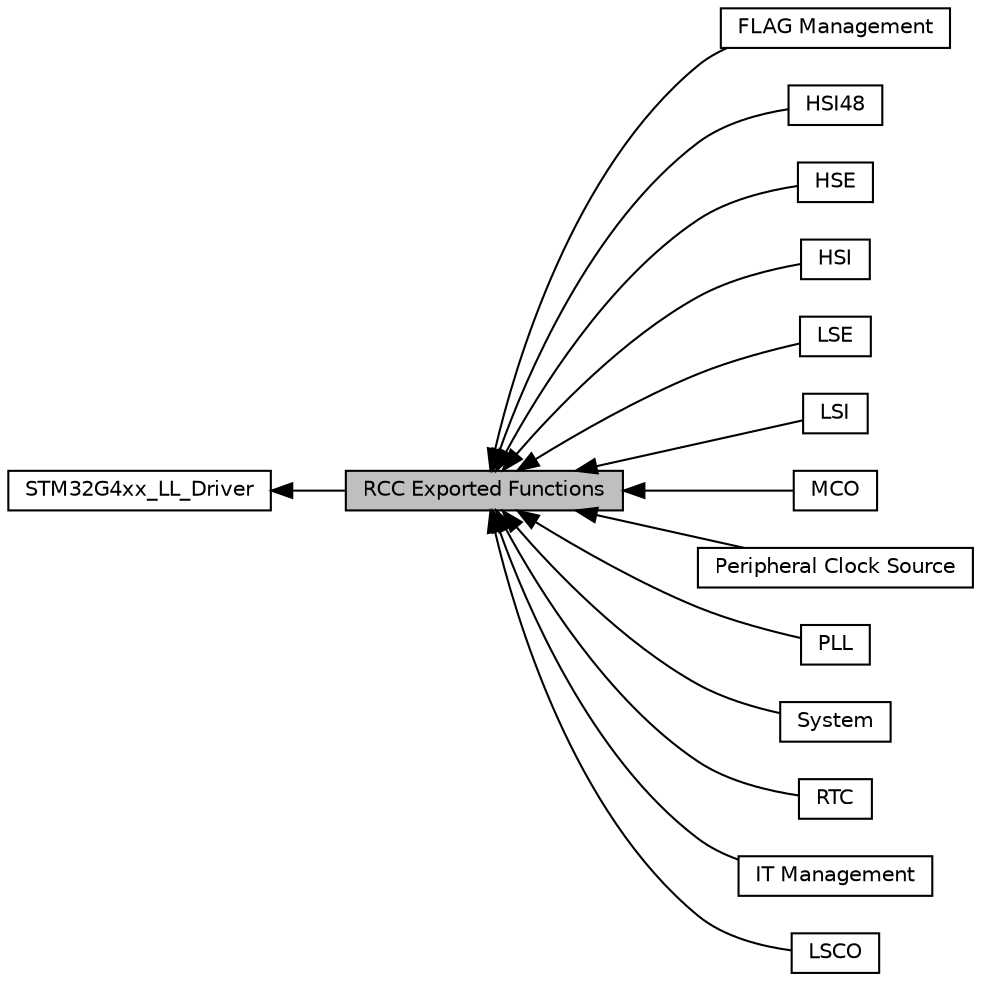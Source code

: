 digraph "RCC Exported Functions"
{
  edge [fontname="Helvetica",fontsize="10",labelfontname="Helvetica",labelfontsize="10"];
  node [fontname="Helvetica",fontsize="10",shape=box];
  rankdir=LR;
  Node14 [label="FLAG Management",height=0.2,width=0.4,color="black", fillcolor="white", style="filled",URL="$group__RCC__LL__EF__FLAG__Management.html",tooltip=" "];
  Node5 [label="HSI48",height=0.2,width=0.4,color="black", fillcolor="white", style="filled",URL="$group__RCC__LL__EF__HSI48.html",tooltip=" "];
  Node3 [label="HSE",height=0.2,width=0.4,color="black", fillcolor="white", style="filled",URL="$group__RCC__LL__EF__HSE.html",tooltip=" "];
  Node4 [label="HSI",height=0.2,width=0.4,color="black", fillcolor="white", style="filled",URL="$group__RCC__LL__EF__HSI.html",tooltip=" "];
  Node6 [label="LSE",height=0.2,width=0.4,color="black", fillcolor="white", style="filled",URL="$group__RCC__LL__EF__LSE.html",tooltip=" "];
  Node7 [label="LSI",height=0.2,width=0.4,color="black", fillcolor="white", style="filled",URL="$group__RCC__LL__EF__LSI.html",tooltip=" "];
  Node10 [label="MCO",height=0.2,width=0.4,color="black", fillcolor="white", style="filled",URL="$group__RCC__LL__EF__MCO.html",tooltip=" "];
  Node11 [label="Peripheral Clock Source",height=0.2,width=0.4,color="black", fillcolor="white", style="filled",URL="$group__RCC__LL__EF__Peripheral__Clock__Source.html",tooltip=" "];
  Node13 [label="PLL",height=0.2,width=0.4,color="black", fillcolor="white", style="filled",URL="$group__RCC__LL__EF__PLL.html",tooltip=" "];
  Node1 [label="RCC Exported Functions",height=0.2,width=0.4,color="black", fillcolor="grey75", style="filled", fontcolor="black",tooltip=" "];
  Node9 [label="System",height=0.2,width=0.4,color="black", fillcolor="white", style="filled",URL="$group__RCC__LL__EF__System.html",tooltip=" "];
  Node12 [label="RTC",height=0.2,width=0.4,color="black", fillcolor="white", style="filled",URL="$group__RCC__LL__EF__RTC.html",tooltip=" "];
  Node15 [label="IT Management",height=0.2,width=0.4,color="black", fillcolor="white", style="filled",URL="$group__RCC__LL__EF__IT__Management.html",tooltip=" "];
  Node2 [label="STM32G4xx_LL_Driver",height=0.2,width=0.4,color="black", fillcolor="white", style="filled",URL="$group__STM32G4xx__LL__Driver.html",tooltip=" "];
  Node8 [label="LSCO",height=0.2,width=0.4,color="black", fillcolor="white", style="filled",URL="$group__RCC__LL__EF__LSCO.html",tooltip=" "];
  Node2->Node1 [shape=plaintext, dir="back", style="solid"];
  Node1->Node3 [shape=plaintext, dir="back", style="solid"];
  Node1->Node4 [shape=plaintext, dir="back", style="solid"];
  Node1->Node5 [shape=plaintext, dir="back", style="solid"];
  Node1->Node6 [shape=plaintext, dir="back", style="solid"];
  Node1->Node7 [shape=plaintext, dir="back", style="solid"];
  Node1->Node8 [shape=plaintext, dir="back", style="solid"];
  Node1->Node9 [shape=plaintext, dir="back", style="solid"];
  Node1->Node10 [shape=plaintext, dir="back", style="solid"];
  Node1->Node11 [shape=plaintext, dir="back", style="solid"];
  Node1->Node12 [shape=plaintext, dir="back", style="solid"];
  Node1->Node13 [shape=plaintext, dir="back", style="solid"];
  Node1->Node14 [shape=plaintext, dir="back", style="solid"];
  Node1->Node15 [shape=plaintext, dir="back", style="solid"];
}
